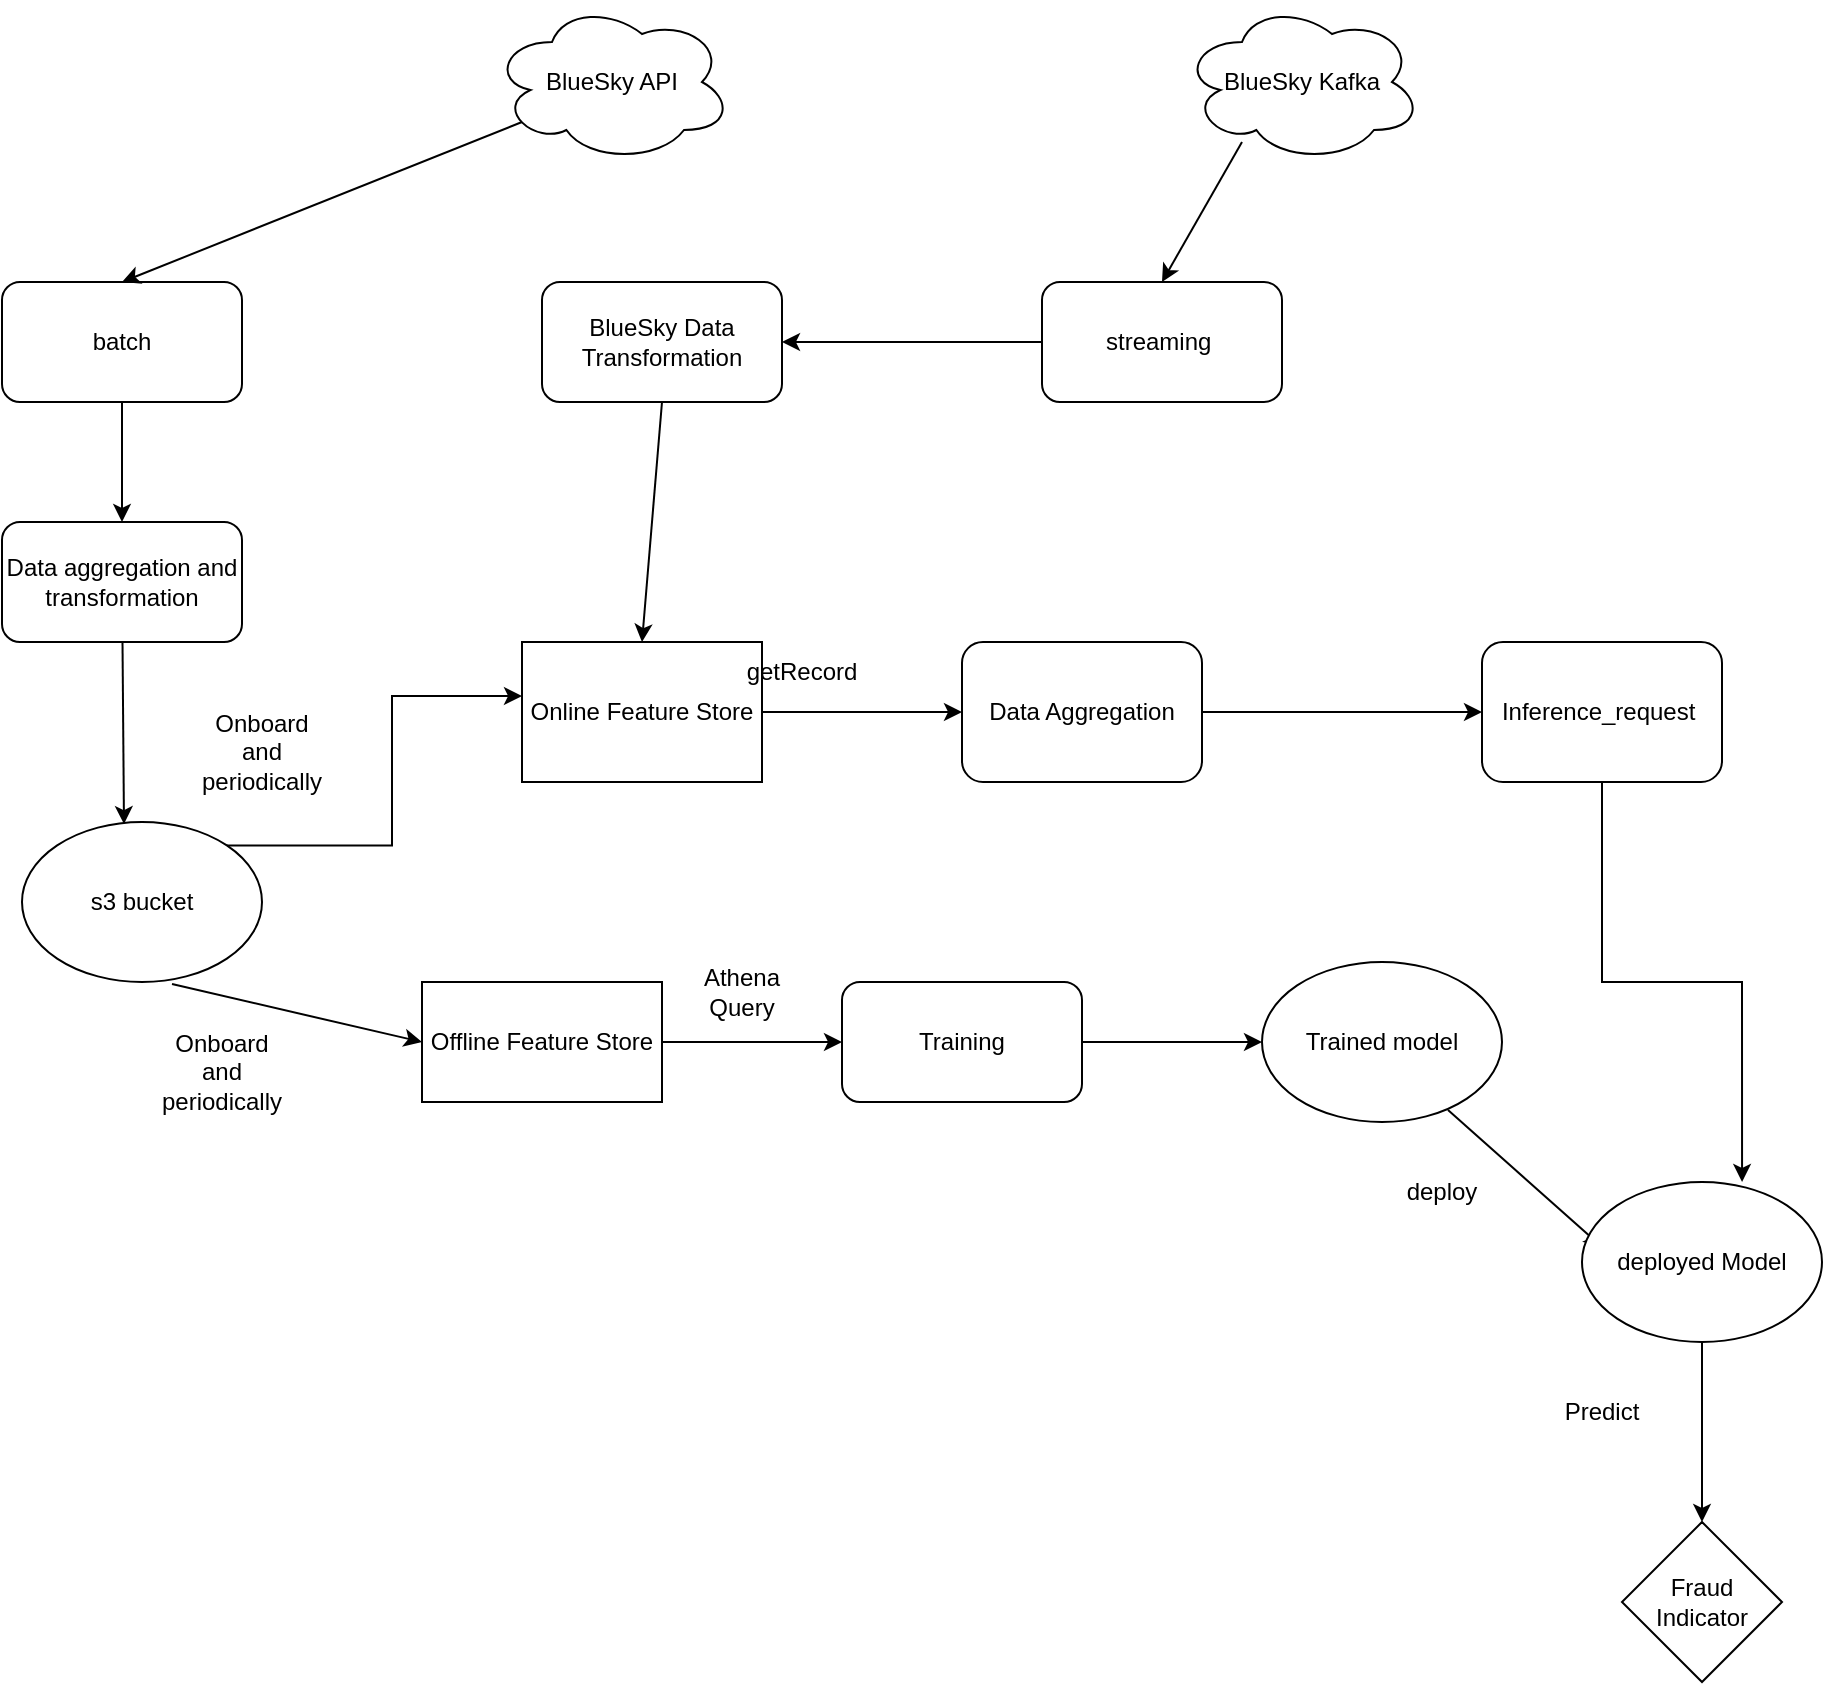 <mxfile version="17.3.0" type="github">
  <diagram id="XkK5CZMvHKRyhnpNBWVe" name="Page-1">
    <mxGraphModel dx="1007" dy="699" grid="1" gridSize="10" guides="1" tooltips="1" connect="1" arrows="1" fold="1" page="1" pageScale="1" pageWidth="1100" pageHeight="1700" math="0" shadow="0">
      <root>
        <mxCell id="0" />
        <mxCell id="1" parent="0" />
        <mxCell id="vOzRaY_qLplyZbRAdgi7-42" style="edgeStyle=orthogonalEdgeStyle;rounded=0;orthogonalLoop=1;jettySize=auto;html=1;exitX=1;exitY=0;exitDx=0;exitDy=0;entryX=0;entryY=0.386;entryDx=0;entryDy=0;entryPerimeter=0;" parent="1" source="sggzFNjSwJessG-JttE5-1" target="vOzRaY_qLplyZbRAdgi7-1" edge="1">
          <mxGeometry relative="1" as="geometry" />
        </mxCell>
        <mxCell id="sggzFNjSwJessG-JttE5-1" value="s3 bucket" style="ellipse;whiteSpace=wrap;html=1;" parent="1" vertex="1">
          <mxGeometry x="40" y="420" width="120" height="80" as="geometry" />
        </mxCell>
        <mxCell id="vOzRaY_qLplyZbRAdgi7-48" value="" style="edgeStyle=orthogonalEdgeStyle;rounded=0;orthogonalLoop=1;jettySize=auto;html=1;entryX=0;entryY=0.5;entryDx=0;entryDy=0;" parent="1" source="vOzRaY_qLplyZbRAdgi7-1" target="vOzRaY_qLplyZbRAdgi7-6" edge="1">
          <mxGeometry relative="1" as="geometry">
            <mxPoint x="450" y="365" as="targetPoint" />
          </mxGeometry>
        </mxCell>
        <mxCell id="vOzRaY_qLplyZbRAdgi7-1" value="Online Feature Store" style="rounded=0;whiteSpace=wrap;html=1;" parent="1" vertex="1">
          <mxGeometry x="290" y="330" width="120" height="70" as="geometry" />
        </mxCell>
        <mxCell id="vOzRaY_qLplyZbRAdgi7-43" value="" style="edgeStyle=orthogonalEdgeStyle;rounded=0;orthogonalLoop=1;jettySize=auto;html=1;" parent="1" source="vOzRaY_qLplyZbRAdgi7-2" target="vOzRaY_qLplyZbRAdgi7-14" edge="1">
          <mxGeometry relative="1" as="geometry" />
        </mxCell>
        <mxCell id="vOzRaY_qLplyZbRAdgi7-2" value="Offline Feature Store" style="rounded=0;whiteSpace=wrap;html=1;" parent="1" vertex="1">
          <mxGeometry x="240" y="500" width="120" height="60" as="geometry" />
        </mxCell>
        <mxCell id="vOzRaY_qLplyZbRAdgi7-5" value="" style="endArrow=classic;html=1;rounded=0;exitX=0.625;exitY=1.013;exitDx=0;exitDy=0;exitPerimeter=0;entryX=0;entryY=0.5;entryDx=0;entryDy=0;" parent="1" source="sggzFNjSwJessG-JttE5-1" target="vOzRaY_qLplyZbRAdgi7-2" edge="1">
          <mxGeometry width="50" height="50" relative="1" as="geometry">
            <mxPoint x="120" y="520" as="sourcePoint" />
            <mxPoint x="270" y="540" as="targetPoint" />
          </mxGeometry>
        </mxCell>
        <mxCell id="vOzRaY_qLplyZbRAdgi7-50" value="" style="edgeStyle=orthogonalEdgeStyle;rounded=0;orthogonalLoop=1;jettySize=auto;html=1;entryX=0;entryY=0.5;entryDx=0;entryDy=0;" parent="1" source="vOzRaY_qLplyZbRAdgi7-6" target="vOzRaY_qLplyZbRAdgi7-9" edge="1">
          <mxGeometry relative="1" as="geometry">
            <mxPoint x="760" y="365" as="targetPoint" />
          </mxGeometry>
        </mxCell>
        <mxCell id="vOzRaY_qLplyZbRAdgi7-6" value="Data Aggregation" style="rounded=1;whiteSpace=wrap;html=1;" parent="1" vertex="1">
          <mxGeometry x="510" y="330" width="120" height="70" as="geometry" />
        </mxCell>
        <mxCell id="vOzRaY_qLplyZbRAdgi7-37" style="edgeStyle=orthogonalEdgeStyle;rounded=0;orthogonalLoop=1;jettySize=auto;html=1;entryX=0.667;entryY=0;entryDx=0;entryDy=0;entryPerimeter=0;" parent="1" source="vOzRaY_qLplyZbRAdgi7-9" target="vOzRaY_qLplyZbRAdgi7-18" edge="1">
          <mxGeometry relative="1" as="geometry">
            <mxPoint x="780" y="430" as="targetPoint" />
          </mxGeometry>
        </mxCell>
        <mxCell id="vOzRaY_qLplyZbRAdgi7-9" value="Inference_request&amp;nbsp;" style="rounded=1;whiteSpace=wrap;html=1;" parent="1" vertex="1">
          <mxGeometry x="770" y="330" width="120" height="70" as="geometry" />
        </mxCell>
        <mxCell id="vOzRaY_qLplyZbRAdgi7-13" value="Athena Query" style="text;html=1;strokeColor=none;fillColor=none;align=center;verticalAlign=middle;whiteSpace=wrap;rounded=0;" parent="1" vertex="1">
          <mxGeometry x="370" y="490" width="60" height="30" as="geometry" />
        </mxCell>
        <mxCell id="vOzRaY_qLplyZbRAdgi7-44" value="" style="edgeStyle=orthogonalEdgeStyle;rounded=0;orthogonalLoop=1;jettySize=auto;html=1;" parent="1" source="vOzRaY_qLplyZbRAdgi7-14" target="vOzRaY_qLplyZbRAdgi7-15" edge="1">
          <mxGeometry relative="1" as="geometry" />
        </mxCell>
        <mxCell id="vOzRaY_qLplyZbRAdgi7-14" value="Training" style="rounded=1;whiteSpace=wrap;html=1;" parent="1" vertex="1">
          <mxGeometry x="450" y="500" width="120" height="60" as="geometry" />
        </mxCell>
        <mxCell id="vOzRaY_qLplyZbRAdgi7-15" value="Trained model" style="ellipse;whiteSpace=wrap;html=1;" parent="1" vertex="1">
          <mxGeometry x="660" y="490" width="120" height="80" as="geometry" />
        </mxCell>
        <mxCell id="vOzRaY_qLplyZbRAdgi7-16" value="" style="endArrow=classic;html=1;rounded=0;entryX=0;entryY=0.25;entryDx=0;entryDy=0;exitX=0.775;exitY=0.925;exitDx=0;exitDy=0;exitPerimeter=0;" parent="1" source="vOzRaY_qLplyZbRAdgi7-15" edge="1">
          <mxGeometry width="50" height="50" relative="1" as="geometry">
            <mxPoint x="680" y="560" as="sourcePoint" />
            <mxPoint x="830" y="632.5" as="targetPoint" />
          </mxGeometry>
        </mxCell>
        <mxCell id="vOzRaY_qLplyZbRAdgi7-17" value="deploy" style="text;html=1;strokeColor=none;fillColor=none;align=center;verticalAlign=middle;whiteSpace=wrap;rounded=0;" parent="1" vertex="1">
          <mxGeometry x="720" y="590" width="60" height="30" as="geometry" />
        </mxCell>
        <mxCell id="vOzRaY_qLplyZbRAdgi7-18" value="deployed Model" style="ellipse;whiteSpace=wrap;html=1;" parent="1" vertex="1">
          <mxGeometry x="820" y="600" width="120" height="80" as="geometry" />
        </mxCell>
        <mxCell id="vOzRaY_qLplyZbRAdgi7-19" value="Fraud Indicator" style="rhombus;whiteSpace=wrap;html=1;" parent="1" vertex="1">
          <mxGeometry x="840" y="770" width="80" height="80" as="geometry" />
        </mxCell>
        <mxCell id="vOzRaY_qLplyZbRAdgi7-20" value="" style="endArrow=classic;html=1;rounded=0;" parent="1" target="vOzRaY_qLplyZbRAdgi7-19" edge="1">
          <mxGeometry width="50" height="50" relative="1" as="geometry">
            <mxPoint x="880" y="680" as="sourcePoint" />
            <mxPoint x="930" y="630" as="targetPoint" />
          </mxGeometry>
        </mxCell>
        <mxCell id="vOzRaY_qLplyZbRAdgi7-21" value="Predict" style="text;html=1;strokeColor=none;fillColor=none;align=center;verticalAlign=middle;whiteSpace=wrap;rounded=0;" parent="1" vertex="1">
          <mxGeometry x="800" y="700" width="60" height="30" as="geometry" />
        </mxCell>
        <mxCell id="vOzRaY_qLplyZbRAdgi7-22" value="BlueSky Kafka" style="ellipse;shape=cloud;whiteSpace=wrap;html=1;" parent="1" vertex="1">
          <mxGeometry x="620" y="10" width="120" height="80" as="geometry" />
        </mxCell>
        <mxCell id="vOzRaY_qLplyZbRAdgi7-28" value="" style="edgeStyle=orthogonalEdgeStyle;rounded=0;orthogonalLoop=1;jettySize=auto;html=1;" parent="1" source="vOzRaY_qLplyZbRAdgi7-23" target="vOzRaY_qLplyZbRAdgi7-26" edge="1">
          <mxGeometry relative="1" as="geometry" />
        </mxCell>
        <mxCell id="vOzRaY_qLplyZbRAdgi7-23" value="streaming&amp;nbsp;" style="rounded=1;whiteSpace=wrap;html=1;" parent="1" vertex="1">
          <mxGeometry x="550" y="150" width="120" height="60" as="geometry" />
        </mxCell>
        <mxCell id="vOzRaY_qLplyZbRAdgi7-25" value="" style="endArrow=classic;html=1;rounded=0;entryX=0.5;entryY=0;entryDx=0;entryDy=0;exitX=0.25;exitY=0.875;exitDx=0;exitDy=0;exitPerimeter=0;" parent="1" source="vOzRaY_qLplyZbRAdgi7-22" target="vOzRaY_qLplyZbRAdgi7-23" edge="1">
          <mxGeometry width="50" height="50" relative="1" as="geometry">
            <mxPoint x="490" y="80" as="sourcePoint" />
            <mxPoint x="540" y="30" as="targetPoint" />
          </mxGeometry>
        </mxCell>
        <mxCell id="vOzRaY_qLplyZbRAdgi7-26" value="BlueSky Data Transformation" style="rounded=1;whiteSpace=wrap;html=1;" parent="1" vertex="1">
          <mxGeometry x="300" y="150" width="120" height="60" as="geometry" />
        </mxCell>
        <mxCell id="vOzRaY_qLplyZbRAdgi7-29" value="" style="endArrow=classic;html=1;rounded=0;entryX=0.5;entryY=0;entryDx=0;entryDy=0;exitX=0.5;exitY=1;exitDx=0;exitDy=0;" parent="1" source="vOzRaY_qLplyZbRAdgi7-26" target="vOzRaY_qLplyZbRAdgi7-1" edge="1">
          <mxGeometry width="50" height="50" relative="1" as="geometry">
            <mxPoint x="255" y="210" as="sourcePoint" />
            <mxPoint x="305" y="160" as="targetPoint" />
          </mxGeometry>
        </mxCell>
        <mxCell id="vOzRaY_qLplyZbRAdgi7-40" style="edgeStyle=orthogonalEdgeStyle;rounded=0;orthogonalLoop=1;jettySize=auto;html=1;exitX=0.5;exitY=1;exitDx=0;exitDy=0;entryX=0.5;entryY=0;entryDx=0;entryDy=0;" parent="1" source="vOzRaY_qLplyZbRAdgi7-30" target="vOzRaY_qLplyZbRAdgi7-33" edge="1">
          <mxGeometry relative="1" as="geometry" />
        </mxCell>
        <mxCell id="vOzRaY_qLplyZbRAdgi7-30" value="batch" style="rounded=1;whiteSpace=wrap;html=1;" parent="1" vertex="1">
          <mxGeometry x="30" y="150" width="120" height="60" as="geometry" />
        </mxCell>
        <mxCell id="vOzRaY_qLplyZbRAdgi7-32" value="BlueSky API" style="ellipse;shape=cloud;whiteSpace=wrap;html=1;" parent="1" vertex="1">
          <mxGeometry x="275" y="10" width="120" height="80" as="geometry" />
        </mxCell>
        <mxCell id="vOzRaY_qLplyZbRAdgi7-34" value="" style="endArrow=classic;html=1;rounded=0;entryX=0.425;entryY=0.013;entryDx=0;entryDy=0;entryPerimeter=0;startArrow=none;" parent="1" source="vOzRaY_qLplyZbRAdgi7-33" target="sggzFNjSwJessG-JttE5-1" edge="1">
          <mxGeometry width="50" height="50" relative="1" as="geometry">
            <mxPoint x="90" y="310" as="sourcePoint" />
            <mxPoint x="140" y="260" as="targetPoint" />
          </mxGeometry>
        </mxCell>
        <mxCell id="vOzRaY_qLplyZbRAdgi7-38" value="" style="endArrow=classic;html=1;rounded=0;entryX=0.5;entryY=0;entryDx=0;entryDy=0;" parent="1" target="vOzRaY_qLplyZbRAdgi7-30" edge="1">
          <mxGeometry width="50" height="50" relative="1" as="geometry">
            <mxPoint x="290" y="70" as="sourcePoint" />
            <mxPoint x="340" y="20" as="targetPoint" />
          </mxGeometry>
        </mxCell>
        <mxCell id="vOzRaY_qLplyZbRAdgi7-51" value="getRecord" style="text;html=1;strokeColor=none;fillColor=none;align=center;verticalAlign=middle;whiteSpace=wrap;rounded=0;" parent="1" vertex="1">
          <mxGeometry x="400" y="330" width="60" height="30" as="geometry" />
        </mxCell>
        <mxCell id="vOzRaY_qLplyZbRAdgi7-52" value="Onboard and periodically" style="text;html=1;strokeColor=none;fillColor=none;align=center;verticalAlign=middle;whiteSpace=wrap;rounded=0;" parent="1" vertex="1">
          <mxGeometry x="130" y="370" width="60" height="30" as="geometry" />
        </mxCell>
        <mxCell id="vOzRaY_qLplyZbRAdgi7-53" value="Onboard and periodically" style="text;html=1;strokeColor=none;fillColor=none;align=center;verticalAlign=middle;whiteSpace=wrap;rounded=0;" parent="1" vertex="1">
          <mxGeometry x="110" y="530" width="60" height="30" as="geometry" />
        </mxCell>
        <mxCell id="vOzRaY_qLplyZbRAdgi7-33" value="Data aggregation and transformation" style="rounded=1;whiteSpace=wrap;html=1;" parent="1" vertex="1">
          <mxGeometry x="30" y="270" width="120" height="60" as="geometry" />
        </mxCell>
      </root>
    </mxGraphModel>
  </diagram>
</mxfile>
